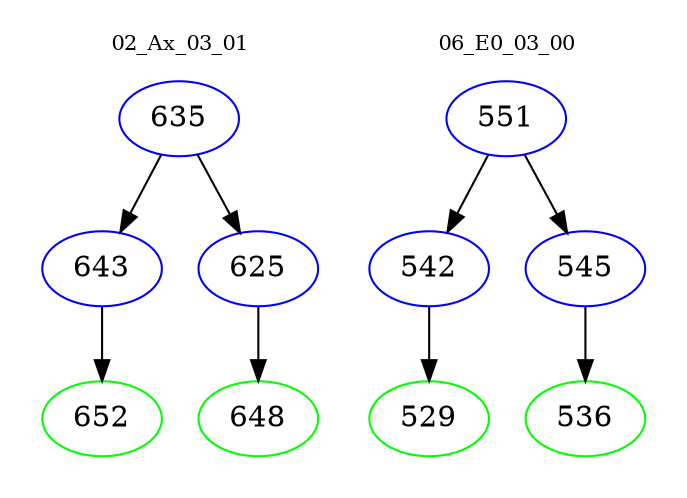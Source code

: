 digraph{
subgraph cluster_0 {
color = white
label = "02_Ax_03_01";
fontsize=10;
T0_635 [label="635", color="blue"]
T0_635 -> T0_643 [color="black"]
T0_643 [label="643", color="blue"]
T0_643 -> T0_652 [color="black"]
T0_652 [label="652", color="green"]
T0_635 -> T0_625 [color="black"]
T0_625 [label="625", color="blue"]
T0_625 -> T0_648 [color="black"]
T0_648 [label="648", color="green"]
}
subgraph cluster_1 {
color = white
label = "06_E0_03_00";
fontsize=10;
T1_551 [label="551", color="blue"]
T1_551 -> T1_542 [color="black"]
T1_542 [label="542", color="blue"]
T1_542 -> T1_529 [color="black"]
T1_529 [label="529", color="green"]
T1_551 -> T1_545 [color="black"]
T1_545 [label="545", color="blue"]
T1_545 -> T1_536 [color="black"]
T1_536 [label="536", color="green"]
}
}
